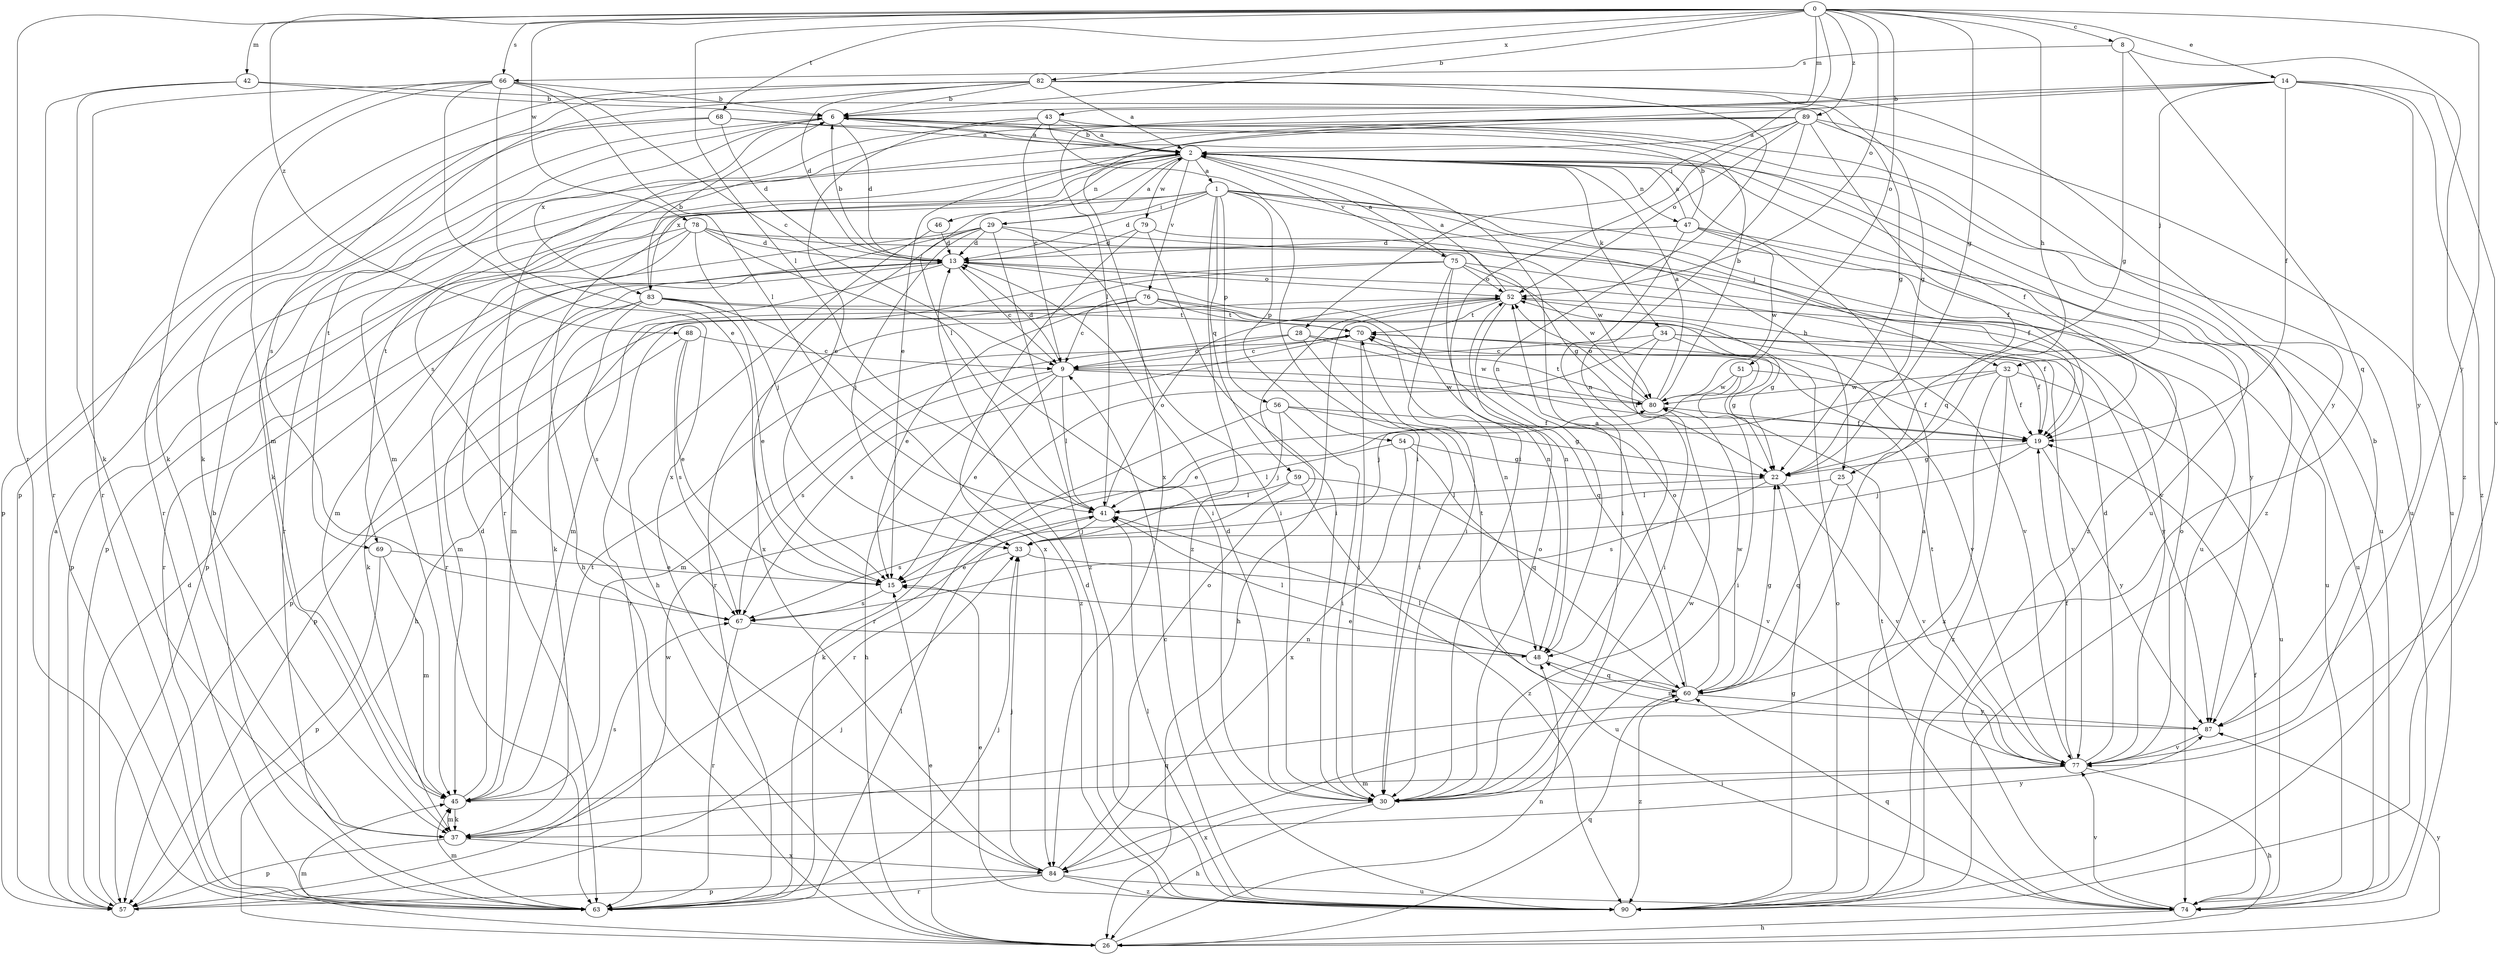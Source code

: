 strict digraph  {
0;
1;
2;
6;
8;
9;
13;
14;
15;
19;
22;
25;
26;
28;
29;
30;
32;
33;
34;
37;
41;
42;
43;
45;
46;
47;
48;
51;
52;
54;
56;
57;
59;
60;
63;
66;
67;
68;
69;
70;
74;
75;
76;
77;
78;
79;
80;
82;
83;
84;
87;
88;
89;
90;
0 -> 6  [label=b];
0 -> 8  [label=c];
0 -> 14  [label=e];
0 -> 22  [label=g];
0 -> 25  [label=h];
0 -> 28  [label=i];
0 -> 41  [label=l];
0 -> 42  [label=m];
0 -> 43  [label=m];
0 -> 51  [label=o];
0 -> 52  [label=o];
0 -> 63  [label=r];
0 -> 66  [label=s];
0 -> 68  [label=t];
0 -> 78  [label=w];
0 -> 82  [label=x];
0 -> 87  [label=y];
0 -> 88  [label=z];
0 -> 89  [label=z];
1 -> 13  [label=d];
1 -> 19  [label=f];
1 -> 25  [label=h];
1 -> 26  [label=h];
1 -> 29  [label=i];
1 -> 32  [label=j];
1 -> 54  [label=p];
1 -> 56  [label=p];
1 -> 57  [label=p];
1 -> 59  [label=q];
1 -> 74  [label=u];
1 -> 90  [label=z];
2 -> 1  [label=a];
2 -> 6  [label=b];
2 -> 19  [label=f];
2 -> 34  [label=k];
2 -> 41  [label=l];
2 -> 46  [label=n];
2 -> 47  [label=n];
2 -> 63  [label=r];
2 -> 69  [label=t];
2 -> 74  [label=u];
2 -> 75  [label=v];
2 -> 76  [label=v];
2 -> 79  [label=w];
2 -> 83  [label=x];
2 -> 90  [label=z];
6 -> 2  [label=a];
6 -> 13  [label=d];
6 -> 37  [label=k];
6 -> 69  [label=t];
6 -> 83  [label=x];
8 -> 22  [label=g];
8 -> 60  [label=q];
8 -> 66  [label=s];
8 -> 90  [label=z];
9 -> 13  [label=d];
9 -> 15  [label=e];
9 -> 19  [label=f];
9 -> 26  [label=h];
9 -> 41  [label=l];
9 -> 67  [label=s];
9 -> 80  [label=w];
13 -> 6  [label=b];
13 -> 9  [label=c];
13 -> 37  [label=k];
13 -> 45  [label=m];
13 -> 48  [label=n];
13 -> 52  [label=o];
14 -> 6  [label=b];
14 -> 19  [label=f];
14 -> 32  [label=j];
14 -> 41  [label=l];
14 -> 77  [label=v];
14 -> 84  [label=x];
14 -> 87  [label=y];
14 -> 90  [label=z];
15 -> 67  [label=s];
19 -> 22  [label=g];
19 -> 33  [label=j];
19 -> 87  [label=y];
22 -> 41  [label=l];
22 -> 67  [label=s];
22 -> 77  [label=v];
25 -> 41  [label=l];
25 -> 60  [label=q];
25 -> 77  [label=v];
26 -> 15  [label=e];
26 -> 45  [label=m];
26 -> 48  [label=n];
26 -> 60  [label=q];
26 -> 87  [label=y];
28 -> 9  [label=c];
28 -> 19  [label=f];
28 -> 30  [label=i];
28 -> 45  [label=m];
28 -> 80  [label=w];
29 -> 2  [label=a];
29 -> 13  [label=d];
29 -> 19  [label=f];
29 -> 30  [label=i];
29 -> 33  [label=j];
29 -> 57  [label=p];
29 -> 63  [label=r];
29 -> 84  [label=x];
29 -> 90  [label=z];
30 -> 13  [label=d];
30 -> 26  [label=h];
30 -> 52  [label=o];
30 -> 80  [label=w];
30 -> 84  [label=x];
32 -> 15  [label=e];
32 -> 19  [label=f];
32 -> 74  [label=u];
32 -> 80  [label=w];
32 -> 84  [label=x];
32 -> 90  [label=z];
33 -> 15  [label=e];
33 -> 74  [label=u];
34 -> 9  [label=c];
34 -> 22  [label=g];
34 -> 30  [label=i];
34 -> 63  [label=r];
34 -> 77  [label=v];
34 -> 87  [label=y];
37 -> 45  [label=m];
37 -> 57  [label=p];
37 -> 60  [label=q];
37 -> 67  [label=s];
37 -> 84  [label=x];
37 -> 87  [label=y];
41 -> 33  [label=j];
41 -> 52  [label=o];
41 -> 67  [label=s];
42 -> 6  [label=b];
42 -> 22  [label=g];
42 -> 37  [label=k];
42 -> 63  [label=r];
43 -> 2  [label=a];
43 -> 9  [label=c];
43 -> 15  [label=e];
43 -> 30  [label=i];
43 -> 63  [label=r];
43 -> 74  [label=u];
45 -> 13  [label=d];
45 -> 37  [label=k];
45 -> 70  [label=t];
46 -> 13  [label=d];
46 -> 26  [label=h];
47 -> 2  [label=a];
47 -> 6  [label=b];
47 -> 13  [label=d];
47 -> 30  [label=i];
47 -> 74  [label=u];
47 -> 80  [label=w];
47 -> 87  [label=y];
48 -> 15  [label=e];
48 -> 41  [label=l];
48 -> 60  [label=q];
51 -> 19  [label=f];
51 -> 30  [label=i];
51 -> 33  [label=j];
51 -> 80  [label=w];
52 -> 2  [label=a];
52 -> 19  [label=f];
52 -> 26  [label=h];
52 -> 57  [label=p];
52 -> 60  [label=q];
52 -> 70  [label=t];
54 -> 22  [label=g];
54 -> 41  [label=l];
54 -> 60  [label=q];
54 -> 84  [label=x];
56 -> 19  [label=f];
56 -> 22  [label=g];
56 -> 30  [label=i];
56 -> 33  [label=j];
56 -> 63  [label=r];
57 -> 2  [label=a];
57 -> 13  [label=d];
57 -> 33  [label=j];
57 -> 80  [label=w];
59 -> 37  [label=k];
59 -> 41  [label=l];
59 -> 77  [label=v];
59 -> 90  [label=z];
60 -> 2  [label=a];
60 -> 22  [label=g];
60 -> 41  [label=l];
60 -> 52  [label=o];
60 -> 70  [label=t];
60 -> 80  [label=w];
60 -> 87  [label=y];
60 -> 90  [label=z];
63 -> 6  [label=b];
63 -> 33  [label=j];
63 -> 41  [label=l];
63 -> 45  [label=m];
66 -> 6  [label=b];
66 -> 9  [label=c];
66 -> 15  [label=e];
66 -> 37  [label=k];
66 -> 41  [label=l];
66 -> 45  [label=m];
66 -> 63  [label=r];
66 -> 84  [label=x];
67 -> 48  [label=n];
67 -> 63  [label=r];
68 -> 2  [label=a];
68 -> 13  [label=d];
68 -> 57  [label=p];
68 -> 63  [label=r];
68 -> 74  [label=u];
69 -> 15  [label=e];
69 -> 45  [label=m];
69 -> 57  [label=p];
70 -> 9  [label=c];
70 -> 30  [label=i];
70 -> 67  [label=s];
70 -> 77  [label=v];
74 -> 19  [label=f];
74 -> 26  [label=h];
74 -> 60  [label=q];
74 -> 70  [label=t];
74 -> 77  [label=v];
75 -> 2  [label=a];
75 -> 30  [label=i];
75 -> 45  [label=m];
75 -> 48  [label=n];
75 -> 52  [label=o];
75 -> 63  [label=r];
75 -> 74  [label=u];
75 -> 80  [label=w];
76 -> 9  [label=c];
76 -> 15  [label=e];
76 -> 22  [label=g];
76 -> 26  [label=h];
76 -> 48  [label=n];
76 -> 63  [label=r];
76 -> 70  [label=t];
77 -> 6  [label=b];
77 -> 13  [label=d];
77 -> 19  [label=f];
77 -> 26  [label=h];
77 -> 30  [label=i];
77 -> 45  [label=m];
77 -> 52  [label=o];
77 -> 70  [label=t];
78 -> 13  [label=d];
78 -> 22  [label=g];
78 -> 30  [label=i];
78 -> 33  [label=j];
78 -> 45  [label=m];
78 -> 57  [label=p];
78 -> 63  [label=r];
78 -> 80  [label=w];
79 -> 13  [label=d];
79 -> 30  [label=i];
79 -> 77  [label=v];
79 -> 84  [label=x];
80 -> 2  [label=a];
80 -> 6  [label=b];
80 -> 19  [label=f];
80 -> 52  [label=o];
80 -> 70  [label=t];
82 -> 2  [label=a];
82 -> 6  [label=b];
82 -> 13  [label=d];
82 -> 22  [label=g];
82 -> 37  [label=k];
82 -> 48  [label=n];
82 -> 57  [label=p];
82 -> 67  [label=s];
82 -> 87  [label=y];
83 -> 6  [label=b];
83 -> 15  [label=e];
83 -> 37  [label=k];
83 -> 45  [label=m];
83 -> 67  [label=s];
83 -> 70  [label=t];
83 -> 77  [label=v];
83 -> 90  [label=z];
84 -> 33  [label=j];
84 -> 52  [label=o];
84 -> 57  [label=p];
84 -> 63  [label=r];
84 -> 74  [label=u];
84 -> 90  [label=z];
87 -> 48  [label=n];
87 -> 77  [label=v];
88 -> 9  [label=c];
88 -> 15  [label=e];
88 -> 57  [label=p];
88 -> 67  [label=s];
89 -> 2  [label=a];
89 -> 15  [label=e];
89 -> 30  [label=i];
89 -> 45  [label=m];
89 -> 48  [label=n];
89 -> 52  [label=o];
89 -> 60  [label=q];
89 -> 67  [label=s];
89 -> 74  [label=u];
89 -> 90  [label=z];
90 -> 2  [label=a];
90 -> 9  [label=c];
90 -> 13  [label=d];
90 -> 15  [label=e];
90 -> 22  [label=g];
90 -> 41  [label=l];
90 -> 52  [label=o];
}
